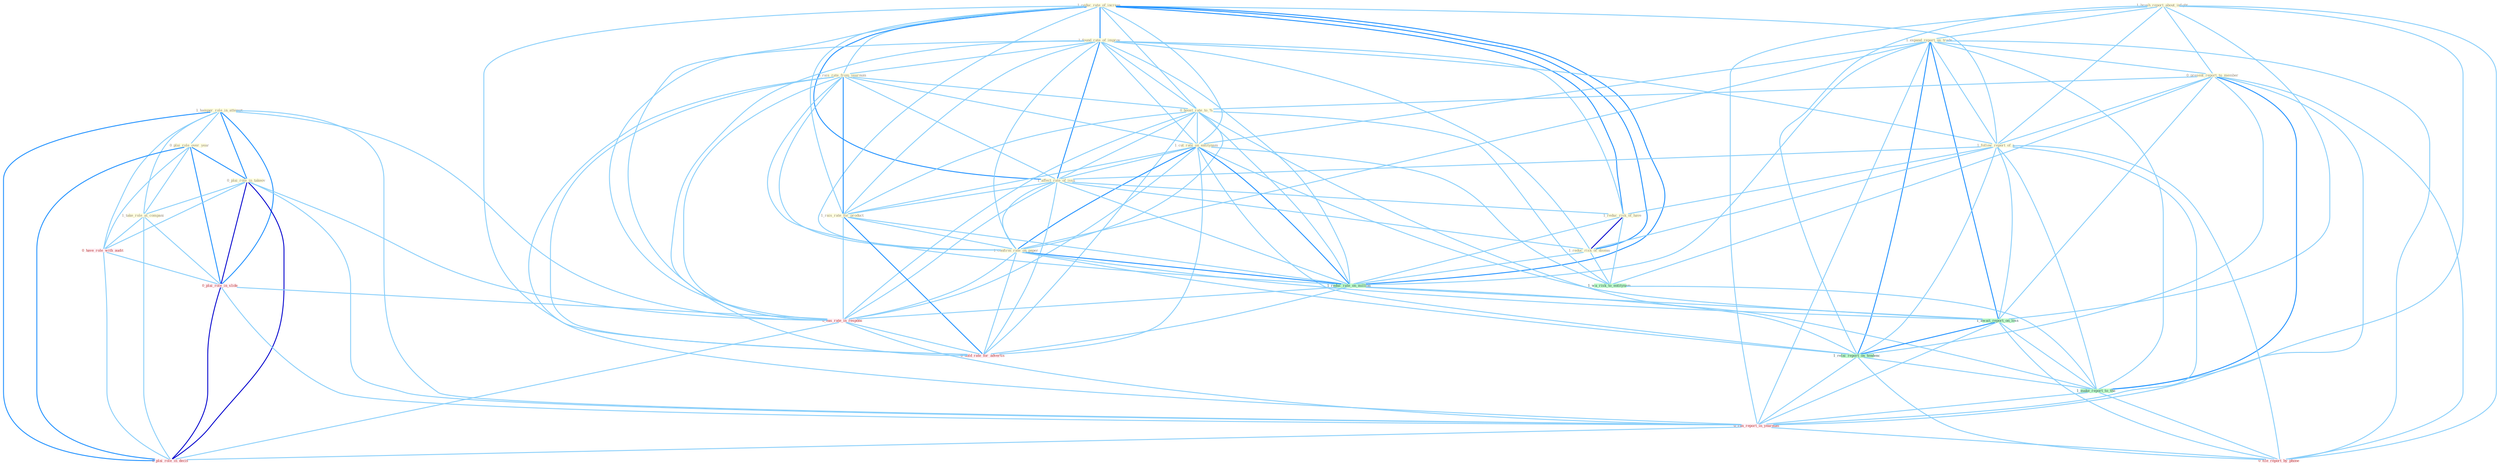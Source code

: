Graph G{ 
    node
    [shape=polygon,style=filled,width=.5,height=.06,color="#BDFCC9",fixedsize=true,fontsize=4,
    fontcolor="#2f4f4f"];
    {node
    [color="#ffffe0", fontcolor="#8b7d6b"] "1_hamper_role_in_attempt " "1_reduc_rate_of_increas " "1_found_rate_of_improv " "1_brush_report_about_infight " "1_expand_report_on_trade " "0_plai_role_over_year " "0_rais_rate_from_yearnum " "0_plai_role_in_takeov " "0_present_report_to_member " "0_boost_rate_to_% " "1_follow_report_of_a " "1_cut_rate_on_entitynam " "1_affect_rate_of_issu " "1_reduc_risk_of_have " "1_take_role_at_compani " "1_reduc_risk_of_diseas " "1_rais_rate_for_product " "1_confirm_rate_on_paper "}
{node [color="#fff0f5", fontcolor="#b22222"] "0_have_role_with_audit " "0_plai_role_in_slide " "0_eas_rate_in_respons " "0_ran_report_in_yearnum " "0_file_report_by_phone " "0_plai_role_in_decis " "0_hold_rate_for_advertis "}
edge [color="#B0E2FF"];

	"1_hamper_role_in_attempt " -- "0_plai_role_over_year " [w="1", color="#87cefa" ];
	"1_hamper_role_in_attempt " -- "0_plai_role_in_takeov " [w="2", color="#1e90ff" , len=0.8];
	"1_hamper_role_in_attempt " -- "1_take_role_at_compani " [w="1", color="#87cefa" ];
	"1_hamper_role_in_attempt " -- "0_have_role_with_audit " [w="1", color="#87cefa" ];
	"1_hamper_role_in_attempt " -- "0_plai_role_in_slide " [w="2", color="#1e90ff" , len=0.8];
	"1_hamper_role_in_attempt " -- "0_eas_rate_in_respons " [w="1", color="#87cefa" ];
	"1_hamper_role_in_attempt " -- "0_ran_report_in_yearnum " [w="1", color="#87cefa" ];
	"1_hamper_role_in_attempt " -- "0_plai_role_in_decis " [w="2", color="#1e90ff" , len=0.8];
	"1_reduc_rate_of_increas " -- "1_found_rate_of_improv " [w="2", color="#1e90ff" , len=0.8];
	"1_reduc_rate_of_increas " -- "0_rais_rate_from_yearnum " [w="1", color="#87cefa" ];
	"1_reduc_rate_of_increas " -- "0_boost_rate_to_% " [w="1", color="#87cefa" ];
	"1_reduc_rate_of_increas " -- "1_follow_report_of_a " [w="1", color="#87cefa" ];
	"1_reduc_rate_of_increas " -- "1_cut_rate_on_entitynam " [w="1", color="#87cefa" ];
	"1_reduc_rate_of_increas " -- "1_affect_rate_of_issu " [w="2", color="#1e90ff" , len=0.8];
	"1_reduc_rate_of_increas " -- "1_reduc_risk_of_have " [w="2", color="#1e90ff" , len=0.8];
	"1_reduc_rate_of_increas " -- "1_reduc_risk_of_diseas " [w="2", color="#1e90ff" , len=0.8];
	"1_reduc_rate_of_increas " -- "1_rais_rate_for_product " [w="1", color="#87cefa" ];
	"1_reduc_rate_of_increas " -- "1_confirm_rate_on_paper " [w="1", color="#87cefa" ];
	"1_reduc_rate_of_increas " -- "1_reduc_rate_on_million " [w="2", color="#1e90ff" , len=0.8];
	"1_reduc_rate_of_increas " -- "0_eas_rate_in_respons " [w="1", color="#87cefa" ];
	"1_reduc_rate_of_increas " -- "0_hold_rate_for_advertis " [w="1", color="#87cefa" ];
	"1_found_rate_of_improv " -- "0_rais_rate_from_yearnum " [w="1", color="#87cefa" ];
	"1_found_rate_of_improv " -- "0_boost_rate_to_% " [w="1", color="#87cefa" ];
	"1_found_rate_of_improv " -- "1_follow_report_of_a " [w="1", color="#87cefa" ];
	"1_found_rate_of_improv " -- "1_cut_rate_on_entitynam " [w="1", color="#87cefa" ];
	"1_found_rate_of_improv " -- "1_affect_rate_of_issu " [w="2", color="#1e90ff" , len=0.8];
	"1_found_rate_of_improv " -- "1_reduc_risk_of_have " [w="1", color="#87cefa" ];
	"1_found_rate_of_improv " -- "1_reduc_risk_of_diseas " [w="1", color="#87cefa" ];
	"1_found_rate_of_improv " -- "1_rais_rate_for_product " [w="1", color="#87cefa" ];
	"1_found_rate_of_improv " -- "1_confirm_rate_on_paper " [w="1", color="#87cefa" ];
	"1_found_rate_of_improv " -- "1_reduc_rate_on_million " [w="1", color="#87cefa" ];
	"1_found_rate_of_improv " -- "0_eas_rate_in_respons " [w="1", color="#87cefa" ];
	"1_found_rate_of_improv " -- "0_hold_rate_for_advertis " [w="1", color="#87cefa" ];
	"1_brush_report_about_infight " -- "1_expand_report_on_trade " [w="1", color="#87cefa" ];
	"1_brush_report_about_infight " -- "0_present_report_to_member " [w="1", color="#87cefa" ];
	"1_brush_report_about_infight " -- "1_follow_report_of_a " [w="1", color="#87cefa" ];
	"1_brush_report_about_infight " -- "1_await_report_on_loss " [w="1", color="#87cefa" ];
	"1_brush_report_about_infight " -- "1_relai_report_on_tendenc " [w="1", color="#87cefa" ];
	"1_brush_report_about_infight " -- "1_make_report_to_the " [w="1", color="#87cefa" ];
	"1_brush_report_about_infight " -- "0_ran_report_in_yearnum " [w="1", color="#87cefa" ];
	"1_brush_report_about_infight " -- "0_file_report_by_phone " [w="1", color="#87cefa" ];
	"1_expand_report_on_trade " -- "0_present_report_to_member " [w="1", color="#87cefa" ];
	"1_expand_report_on_trade " -- "1_follow_report_of_a " [w="1", color="#87cefa" ];
	"1_expand_report_on_trade " -- "1_cut_rate_on_entitynam " [w="1", color="#87cefa" ];
	"1_expand_report_on_trade " -- "1_confirm_rate_on_paper " [w="1", color="#87cefa" ];
	"1_expand_report_on_trade " -- "1_reduc_rate_on_million " [w="1", color="#87cefa" ];
	"1_expand_report_on_trade " -- "1_await_report_on_loss " [w="2", color="#1e90ff" , len=0.8];
	"1_expand_report_on_trade " -- "1_relai_report_on_tendenc " [w="2", color="#1e90ff" , len=0.8];
	"1_expand_report_on_trade " -- "1_make_report_to_the " [w="1", color="#87cefa" ];
	"1_expand_report_on_trade " -- "0_ran_report_in_yearnum " [w="1", color="#87cefa" ];
	"1_expand_report_on_trade " -- "0_file_report_by_phone " [w="1", color="#87cefa" ];
	"0_plai_role_over_year " -- "0_plai_role_in_takeov " [w="2", color="#1e90ff" , len=0.8];
	"0_plai_role_over_year " -- "1_take_role_at_compani " [w="1", color="#87cefa" ];
	"0_plai_role_over_year " -- "0_have_role_with_audit " [w="1", color="#87cefa" ];
	"0_plai_role_over_year " -- "0_plai_role_in_slide " [w="2", color="#1e90ff" , len=0.8];
	"0_plai_role_over_year " -- "0_plai_role_in_decis " [w="2", color="#1e90ff" , len=0.8];
	"0_rais_rate_from_yearnum " -- "0_boost_rate_to_% " [w="1", color="#87cefa" ];
	"0_rais_rate_from_yearnum " -- "1_cut_rate_on_entitynam " [w="1", color="#87cefa" ];
	"0_rais_rate_from_yearnum " -- "1_affect_rate_of_issu " [w="1", color="#87cefa" ];
	"0_rais_rate_from_yearnum " -- "1_rais_rate_for_product " [w="2", color="#1e90ff" , len=0.8];
	"0_rais_rate_from_yearnum " -- "1_confirm_rate_on_paper " [w="1", color="#87cefa" ];
	"0_rais_rate_from_yearnum " -- "1_reduc_rate_on_million " [w="1", color="#87cefa" ];
	"0_rais_rate_from_yearnum " -- "0_eas_rate_in_respons " [w="1", color="#87cefa" ];
	"0_rais_rate_from_yearnum " -- "0_ran_report_in_yearnum " [w="1", color="#87cefa" ];
	"0_rais_rate_from_yearnum " -- "0_hold_rate_for_advertis " [w="1", color="#87cefa" ];
	"0_plai_role_in_takeov " -- "1_take_role_at_compani " [w="1", color="#87cefa" ];
	"0_plai_role_in_takeov " -- "0_have_role_with_audit " [w="1", color="#87cefa" ];
	"0_plai_role_in_takeov " -- "0_plai_role_in_slide " [w="3", color="#0000cd" , len=0.6];
	"0_plai_role_in_takeov " -- "0_eas_rate_in_respons " [w="1", color="#87cefa" ];
	"0_plai_role_in_takeov " -- "0_ran_report_in_yearnum " [w="1", color="#87cefa" ];
	"0_plai_role_in_takeov " -- "0_plai_role_in_decis " [w="3", color="#0000cd" , len=0.6];
	"0_present_report_to_member " -- "0_boost_rate_to_% " [w="1", color="#87cefa" ];
	"0_present_report_to_member " -- "1_follow_report_of_a " [w="1", color="#87cefa" ];
	"0_present_report_to_member " -- "1_wa_risk_to_entitynam " [w="1", color="#87cefa" ];
	"0_present_report_to_member " -- "1_await_report_on_loss " [w="1", color="#87cefa" ];
	"0_present_report_to_member " -- "1_relai_report_on_tendenc " [w="1", color="#87cefa" ];
	"0_present_report_to_member " -- "1_make_report_to_the " [w="2", color="#1e90ff" , len=0.8];
	"0_present_report_to_member " -- "0_ran_report_in_yearnum " [w="1", color="#87cefa" ];
	"0_present_report_to_member " -- "0_file_report_by_phone " [w="1", color="#87cefa" ];
	"0_boost_rate_to_% " -- "1_cut_rate_on_entitynam " [w="1", color="#87cefa" ];
	"0_boost_rate_to_% " -- "1_affect_rate_of_issu " [w="1", color="#87cefa" ];
	"0_boost_rate_to_% " -- "1_rais_rate_for_product " [w="1", color="#87cefa" ];
	"0_boost_rate_to_% " -- "1_confirm_rate_on_paper " [w="1", color="#87cefa" ];
	"0_boost_rate_to_% " -- "1_wa_risk_to_entitynam " [w="1", color="#87cefa" ];
	"0_boost_rate_to_% " -- "1_reduc_rate_on_million " [w="1", color="#87cefa" ];
	"0_boost_rate_to_% " -- "1_make_report_to_the " [w="1", color="#87cefa" ];
	"0_boost_rate_to_% " -- "0_eas_rate_in_respons " [w="1", color="#87cefa" ];
	"0_boost_rate_to_% " -- "0_hold_rate_for_advertis " [w="1", color="#87cefa" ];
	"1_follow_report_of_a " -- "1_affect_rate_of_issu " [w="1", color="#87cefa" ];
	"1_follow_report_of_a " -- "1_reduc_risk_of_have " [w="1", color="#87cefa" ];
	"1_follow_report_of_a " -- "1_reduc_risk_of_diseas " [w="1", color="#87cefa" ];
	"1_follow_report_of_a " -- "1_await_report_on_loss " [w="1", color="#87cefa" ];
	"1_follow_report_of_a " -- "1_relai_report_on_tendenc " [w="1", color="#87cefa" ];
	"1_follow_report_of_a " -- "1_make_report_to_the " [w="1", color="#87cefa" ];
	"1_follow_report_of_a " -- "0_ran_report_in_yearnum " [w="1", color="#87cefa" ];
	"1_follow_report_of_a " -- "0_file_report_by_phone " [w="1", color="#87cefa" ];
	"1_cut_rate_on_entitynam " -- "1_affect_rate_of_issu " [w="1", color="#87cefa" ];
	"1_cut_rate_on_entitynam " -- "1_rais_rate_for_product " [w="1", color="#87cefa" ];
	"1_cut_rate_on_entitynam " -- "1_confirm_rate_on_paper " [w="2", color="#1e90ff" , len=0.8];
	"1_cut_rate_on_entitynam " -- "1_wa_risk_to_entitynam " [w="1", color="#87cefa" ];
	"1_cut_rate_on_entitynam " -- "1_reduc_rate_on_million " [w="2", color="#1e90ff" , len=0.8];
	"1_cut_rate_on_entitynam " -- "1_await_report_on_loss " [w="1", color="#87cefa" ];
	"1_cut_rate_on_entitynam " -- "1_relai_report_on_tendenc " [w="1", color="#87cefa" ];
	"1_cut_rate_on_entitynam " -- "0_eas_rate_in_respons " [w="1", color="#87cefa" ];
	"1_cut_rate_on_entitynam " -- "0_hold_rate_for_advertis " [w="1", color="#87cefa" ];
	"1_affect_rate_of_issu " -- "1_reduc_risk_of_have " [w="1", color="#87cefa" ];
	"1_affect_rate_of_issu " -- "1_reduc_risk_of_diseas " [w="1", color="#87cefa" ];
	"1_affect_rate_of_issu " -- "1_rais_rate_for_product " [w="1", color="#87cefa" ];
	"1_affect_rate_of_issu " -- "1_confirm_rate_on_paper " [w="1", color="#87cefa" ];
	"1_affect_rate_of_issu " -- "1_reduc_rate_on_million " [w="1", color="#87cefa" ];
	"1_affect_rate_of_issu " -- "0_eas_rate_in_respons " [w="1", color="#87cefa" ];
	"1_affect_rate_of_issu " -- "0_hold_rate_for_advertis " [w="1", color="#87cefa" ];
	"1_reduc_risk_of_have " -- "1_reduc_risk_of_diseas " [w="3", color="#0000cd" , len=0.6];
	"1_reduc_risk_of_have " -- "1_wa_risk_to_entitynam " [w="1", color="#87cefa" ];
	"1_reduc_risk_of_have " -- "1_reduc_rate_on_million " [w="1", color="#87cefa" ];
	"1_take_role_at_compani " -- "0_have_role_with_audit " [w="1", color="#87cefa" ];
	"1_take_role_at_compani " -- "0_plai_role_in_slide " [w="1", color="#87cefa" ];
	"1_take_role_at_compani " -- "0_plai_role_in_decis " [w="1", color="#87cefa" ];
	"1_reduc_risk_of_diseas " -- "1_wa_risk_to_entitynam " [w="1", color="#87cefa" ];
	"1_reduc_risk_of_diseas " -- "1_reduc_rate_on_million " [w="1", color="#87cefa" ];
	"1_rais_rate_for_product " -- "1_confirm_rate_on_paper " [w="1", color="#87cefa" ];
	"1_rais_rate_for_product " -- "1_reduc_rate_on_million " [w="1", color="#87cefa" ];
	"1_rais_rate_for_product " -- "0_eas_rate_in_respons " [w="1", color="#87cefa" ];
	"1_rais_rate_for_product " -- "0_hold_rate_for_advertis " [w="2", color="#1e90ff" , len=0.8];
	"1_confirm_rate_on_paper " -- "1_reduc_rate_on_million " [w="2", color="#1e90ff" , len=0.8];
	"1_confirm_rate_on_paper " -- "1_await_report_on_loss " [w="1", color="#87cefa" ];
	"1_confirm_rate_on_paper " -- "1_relai_report_on_tendenc " [w="1", color="#87cefa" ];
	"1_confirm_rate_on_paper " -- "0_eas_rate_in_respons " [w="1", color="#87cefa" ];
	"1_confirm_rate_on_paper " -- "0_hold_rate_for_advertis " [w="1", color="#87cefa" ];
	"1_wa_risk_to_entitynam " -- "1_make_report_to_the " [w="1", color="#87cefa" ];
	"0_have_role_with_audit " -- "0_plai_role_in_slide " [w="1", color="#87cefa" ];
	"0_have_role_with_audit " -- "0_plai_role_in_decis " [w="1", color="#87cefa" ];
	"1_reduc_rate_on_million " -- "1_await_report_on_loss " [w="1", color="#87cefa" ];
	"1_reduc_rate_on_million " -- "1_relai_report_on_tendenc " [w="1", color="#87cefa" ];
	"1_reduc_rate_on_million " -- "0_eas_rate_in_respons " [w="1", color="#87cefa" ];
	"1_reduc_rate_on_million " -- "0_hold_rate_for_advertis " [w="1", color="#87cefa" ];
	"1_await_report_on_loss " -- "1_relai_report_on_tendenc " [w="2", color="#1e90ff" , len=0.8];
	"1_await_report_on_loss " -- "1_make_report_to_the " [w="1", color="#87cefa" ];
	"1_await_report_on_loss " -- "0_ran_report_in_yearnum " [w="1", color="#87cefa" ];
	"1_await_report_on_loss " -- "0_file_report_by_phone " [w="1", color="#87cefa" ];
	"1_relai_report_on_tendenc " -- "1_make_report_to_the " [w="1", color="#87cefa" ];
	"1_relai_report_on_tendenc " -- "0_ran_report_in_yearnum " [w="1", color="#87cefa" ];
	"1_relai_report_on_tendenc " -- "0_file_report_by_phone " [w="1", color="#87cefa" ];
	"0_plai_role_in_slide " -- "0_eas_rate_in_respons " [w="1", color="#87cefa" ];
	"0_plai_role_in_slide " -- "0_ran_report_in_yearnum " [w="1", color="#87cefa" ];
	"0_plai_role_in_slide " -- "0_plai_role_in_decis " [w="3", color="#0000cd" , len=0.6];
	"1_make_report_to_the " -- "0_ran_report_in_yearnum " [w="1", color="#87cefa" ];
	"1_make_report_to_the " -- "0_file_report_by_phone " [w="1", color="#87cefa" ];
	"0_eas_rate_in_respons " -- "0_ran_report_in_yearnum " [w="1", color="#87cefa" ];
	"0_eas_rate_in_respons " -- "0_plai_role_in_decis " [w="1", color="#87cefa" ];
	"0_eas_rate_in_respons " -- "0_hold_rate_for_advertis " [w="1", color="#87cefa" ];
	"0_ran_report_in_yearnum " -- "0_file_report_by_phone " [w="1", color="#87cefa" ];
	"0_ran_report_in_yearnum " -- "0_plai_role_in_decis " [w="1", color="#87cefa" ];
}